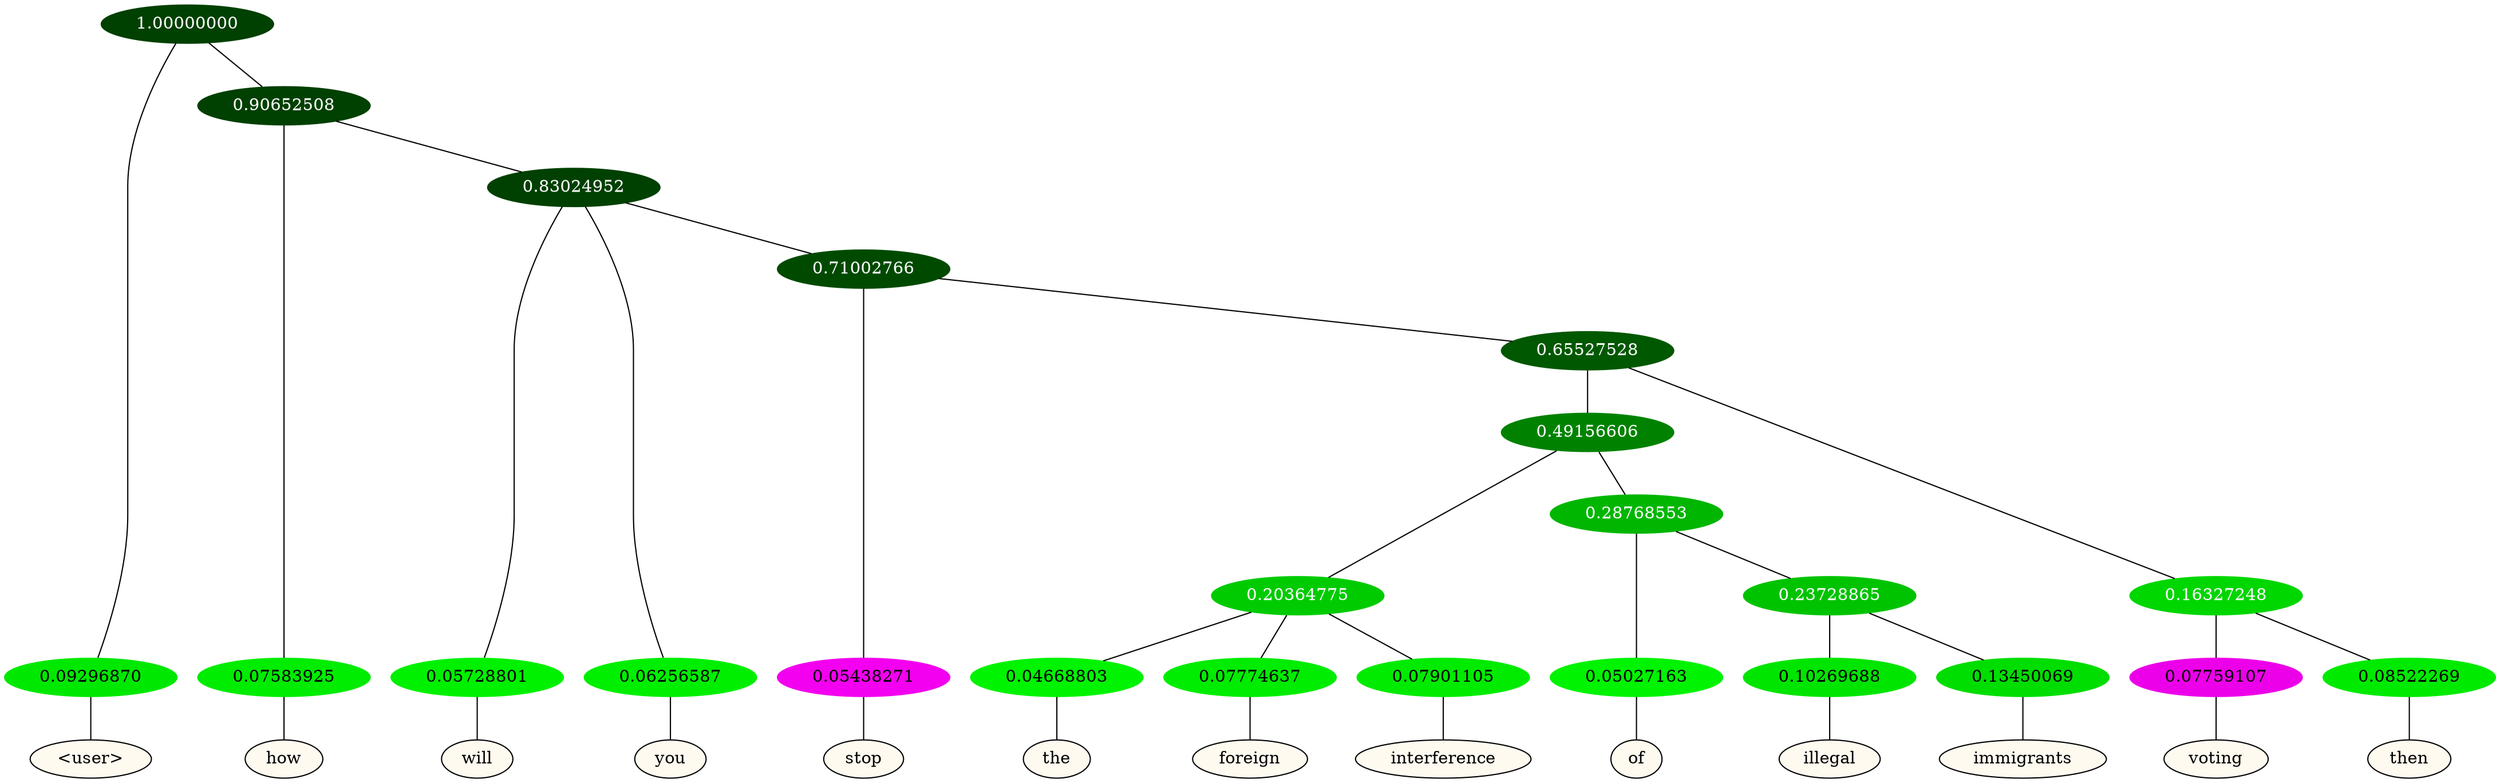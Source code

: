 graph {
	node [format=png height=0.15 nodesep=0.001 ordering=out overlap=prism overlap_scaling=0.01 ranksep=0.001 ratio=0.2 style=filled width=0.15]
	{
		rank=same
		a_w_1 [label="\<user\>" color=black fillcolor=floralwhite style="filled,solid"]
		a_w_3 [label=how color=black fillcolor=floralwhite style="filled,solid"]
		a_w_5 [label=will color=black fillcolor=floralwhite style="filled,solid"]
		a_w_6 [label=you color=black fillcolor=floralwhite style="filled,solid"]
		a_w_8 [label=stop color=black fillcolor=floralwhite style="filled,solid"]
		a_w_16 [label=the color=black fillcolor=floralwhite style="filled,solid"]
		a_w_17 [label=foreign color=black fillcolor=floralwhite style="filled,solid"]
		a_w_18 [label=interference color=black fillcolor=floralwhite style="filled,solid"]
		a_w_19 [label=of color=black fillcolor=floralwhite style="filled,solid"]
		a_w_21 [label=illegal color=black fillcolor=floralwhite style="filled,solid"]
		a_w_22 [label=immigrants color=black fillcolor=floralwhite style="filled,solid"]
		a_w_14 [label=voting color=black fillcolor=floralwhite style="filled,solid"]
		a_w_15 [label=then color=black fillcolor=floralwhite style="filled,solid"]
	}
	a_n_1 -- a_w_1
	a_n_3 -- a_w_3
	a_n_5 -- a_w_5
	a_n_6 -- a_w_6
	a_n_8 -- a_w_8
	a_n_16 -- a_w_16
	a_n_17 -- a_w_17
	a_n_18 -- a_w_18
	a_n_19 -- a_w_19
	a_n_21 -- a_w_21
	a_n_22 -- a_w_22
	a_n_14 -- a_w_14
	a_n_15 -- a_w_15
	{
		rank=same
		a_n_1 [label=0.09296870 color="0.334 1.000 0.907" fontcolor=black]
		a_n_3 [label=0.07583925 color="0.334 1.000 0.924" fontcolor=black]
		a_n_5 [label=0.05728801 color="0.334 1.000 0.943" fontcolor=black]
		a_n_6 [label=0.06256587 color="0.334 1.000 0.937" fontcolor=black]
		a_n_8 [label=0.05438271 color="0.835 1.000 0.946" fontcolor=black]
		a_n_16 [label=0.04668803 color="0.334 1.000 0.953" fontcolor=black]
		a_n_17 [label=0.07774637 color="0.334 1.000 0.922" fontcolor=black]
		a_n_18 [label=0.07901105 color="0.334 1.000 0.921" fontcolor=black]
		a_n_19 [label=0.05027163 color="0.334 1.000 0.950" fontcolor=black]
		a_n_21 [label=0.10269688 color="0.334 1.000 0.897" fontcolor=black]
		a_n_22 [label=0.13450069 color="0.334 1.000 0.865" fontcolor=black]
		a_n_14 [label=0.07759107 color="0.835 1.000 0.922" fontcolor=black]
		a_n_15 [label=0.08522269 color="0.334 1.000 0.915" fontcolor=black]
	}
	a_n_0 [label=1.00000000 color="0.334 1.000 0.250" fontcolor=grey99]
	a_n_0 -- a_n_1
	a_n_2 [label=0.90652508 color="0.334 1.000 0.250" fontcolor=grey99]
	a_n_0 -- a_n_2
	a_n_2 -- a_n_3
	a_n_4 [label=0.83024952 color="0.334 1.000 0.250" fontcolor=grey99]
	a_n_2 -- a_n_4
	a_n_4 -- a_n_5
	a_n_4 -- a_n_6
	a_n_7 [label=0.71002766 color="0.334 1.000 0.290" fontcolor=grey99]
	a_n_4 -- a_n_7
	a_n_7 -- a_n_8
	a_n_9 [label=0.65527528 color="0.334 1.000 0.345" fontcolor=grey99]
	a_n_7 -- a_n_9
	a_n_10 [label=0.49156606 color="0.334 1.000 0.508" fontcolor=grey99]
	a_n_9 -- a_n_10
	a_n_11 [label=0.16327248 color="0.334 1.000 0.837" fontcolor=grey99]
	a_n_9 -- a_n_11
	a_n_12 [label=0.20364775 color="0.334 1.000 0.796" fontcolor=grey99]
	a_n_10 -- a_n_12
	a_n_13 [label=0.28768553 color="0.334 1.000 0.712" fontcolor=grey99]
	a_n_10 -- a_n_13
	a_n_11 -- a_n_14
	a_n_11 -- a_n_15
	a_n_12 -- a_n_16
	a_n_12 -- a_n_17
	a_n_12 -- a_n_18
	a_n_13 -- a_n_19
	a_n_20 [label=0.23728865 color="0.334 1.000 0.763" fontcolor=grey99]
	a_n_13 -- a_n_20
	a_n_20 -- a_n_21
	a_n_20 -- a_n_22
}
